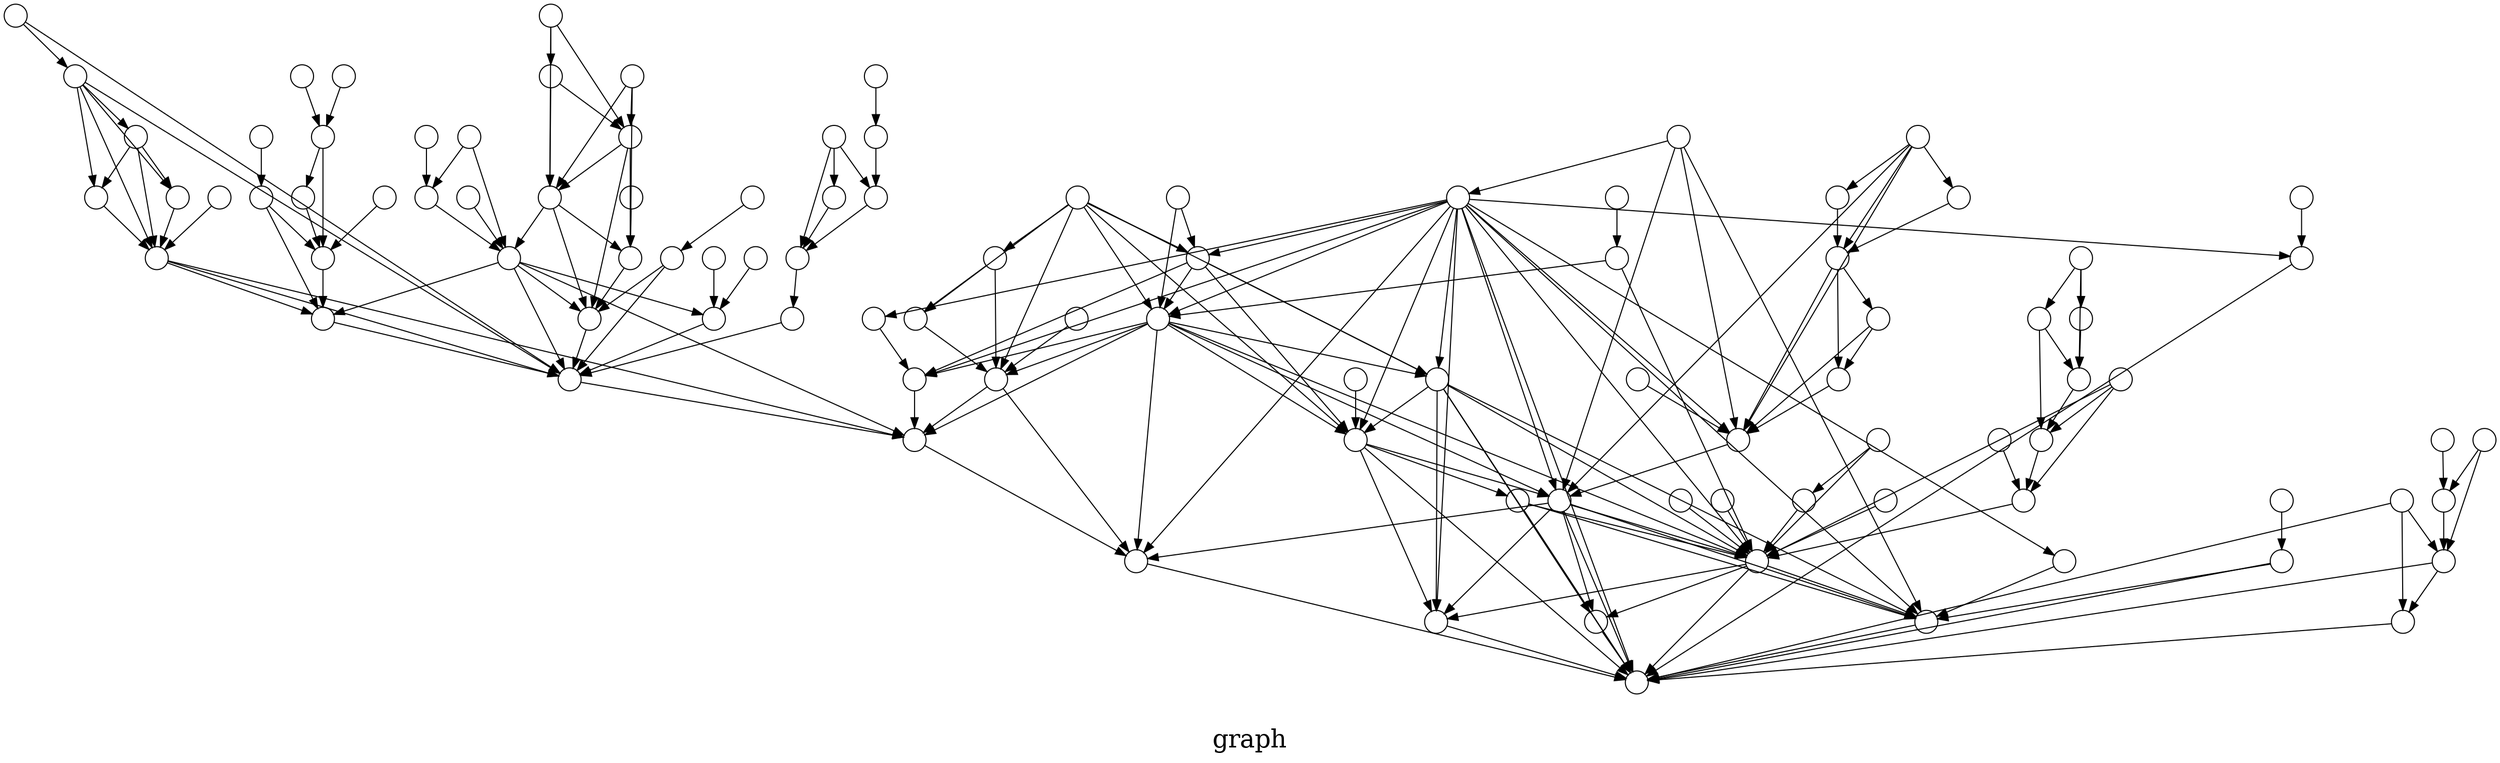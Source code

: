 /*****
graph
*****/

digraph G {
  graph [splines=false overlap=false]
  node  [shape=ellipse, width=0.3, height=0.3, label=""]
  0 ;
  1 ;
  2 ;
  3 ;
  4 ;
  5 ;
  6 ;
  7 ;
  8 ;
  9 ;
  10 ;
  11 ;
  12 ;
  13 ;
  14 ;
  15 ;
  16 ;
  17 ;
  18 ;
  19 ;
  20 ;
  21 ;
  22 ;
  23 ;
  24 ;
  25 ;
  26 ;
  27 ;
  28 ;
  29 ;
  30 ;
  31 ;
  32 ;
  33 ;
  34 ;
  35 ;
  36 ;
  37 ;
  38 ;
  39 ;
  40 ;
  41 ;
  42 ;
  43 ;
  44 ;
  45 ;
  46 ;
  47 ;
  48 ;
  49 ;
  50 ;
  51 ;
  52 ;
  53 ;
  54 ;
  55 ;
  56 ;
  57 ;
  58 ;
  59 ;
  60 ;
  61 ;
  62 ;
  63 ;
  64 ;
  65 ;
  66 ;
  67 ;
  68 ;
  69 ;
  70 ;
  71 ;
  72 ;
  73 ;
  74 ;
  75 ;
  76 ;
  77 ;
  78 ;
  79 ;
  80 ;
  81 ;
  82 ;
  83 ;
  84 ;
  85 ;
  86 ;
  87 ;
  88 ;
  89 ;
  90 ;
  91 ;
  92 ;
  93 ;
  94 ;
  95 ;
  96 ;
  97 ;
  98 ;
  99 ;
  1 -> 0;
  2 -> 1;
  3 -> 2;
  4 -> 0;
  5 -> 0;
  6 -> 3;
  7 -> 0;
  8 -> 0;
  8 -> 4;
  8 -> 5;
  8 -> 7;
  9 -> 2;
  9 -> 3;
  9 -> 6;
  10 -> 8;
  11 -> 3;
  12 -> 0;
  12 -> 1;
  12 -> 4;
  12 -> 5;
  12 -> 7;
  12 -> 8;
  13 -> 8;
  14 -> 6;
  15 -> 3;
  16 -> 0;
  16 -> 4;
  16 -> 8;
  17 -> 10;
  18 -> 15;
  19 -> 2;
  19 -> 3;
  19 -> 6;
  19 -> 11;
  19 -> 15;
  20 -> 0;
  21 -> 12;
  22 -> 10;
  23 -> 14;
  24 -> 11;
  25 -> 3;
  26 -> 25;
  27 -> 9;
  28 -> 2;
  29 -> 8;
  29 -> 13;
  30 -> 1;
  30 -> 2;
  31 -> 19;
  32 -> 0;
  32 -> 7;
  32 -> 12;
  32 -> 16;
  33 -> 19;
  33 -> 31;
  34 -> 0;
  34 -> 20;
  35 -> 30;
  36 -> 9;
  37 -> 21;
  38 -> 0;
  38 -> 4;
  38 -> 5;
  38 -> 7;
  38 -> 8;
  38 -> 32;
  39 -> 30;
  40 -> 0;
  40 -> 4;
  41 -> 21;
  41 -> 37;
  42 -> 0;
  43 -> 34;
  44 -> 15;
  44 -> 18;
  44 -> 19;
  45 -> 15;
  45 -> 18;
  45 -> 44;
  46 -> 3;
  46 -> 15;
  47 -> 14;
  47 -> 23;
  48 -> 14;
  49 -> 21;
  49 -> 37;
  49 -> 41;
  50 -> 26;
  51 -> 49;
  52 -> 1;
  52 -> 2;
  52 -> 8;
  52 -> 12;
  52 -> 28;
  52 -> 30;
  52 -> 32;
  52 -> 38;
  53 -> 11;
  54 -> 49;
  55 -> 40;
  56 -> 6;
  56 -> 14;
  57 -> 46;
  58 -> 26;
  59 -> 28;
  59 -> 32;
  59 -> 38;
  59 -> 52;
  60 -> 4;
  61 -> 9;
  61 -> 27;
  61 -> 36;
  62 -> 3;
  62 -> 9;
  62 -> 27;
  62 -> 36;
  62 -> 61;
  63 -> 42;
  64 -> 8;
  64 -> 52;
  65 -> 8;
  66 -> 17;
  67 -> 9;
  68 -> 19;
  69 -> 0;
  69 -> 20;
  69 -> 34;
  70 -> 8;
  71 -> 66;
  72 -> 30;
  72 -> 35;
  73 -> 31;
  74 -> 30;
  74 -> 32;
  74 -> 35;
  74 -> 38;
  74 -> 52;
  74 -> 59;
  74 -> 72;
  75 -> 44;
  75 -> 45;
  76 -> 44;
  76 -> 45;
  76 -> 75;
  77 -> 21;
  78 -> 43;
  79 -> 47;
  80 -> 58;
  81 -> 32;
  82 -> 26;
  82 -> 50;
  82 -> 58;
  83 -> 28;
  84 -> 34;
  84 -> 43;
  85 -> 18;
  85 -> 44;
  85 -> 45;
  86 -> 3;
  86 -> 62;
  87 -> 80;
  88 -> 0;
  88 -> 1;
  88 -> 4;
  88 -> 7;
  88 -> 8;
  88 -> 12;
  88 -> 21;
  88 -> 28;
  88 -> 32;
  88 -> 38;
  88 -> 42;
  88 -> 52;
  88 -> 59;
  88 -> 60;
  88 -> 83;
  89 -> 4;
  89 -> 12;
  89 -> 21;
  89 -> 88;
  90 -> 17;
  90 -> 66;
  91 -> 18;
  92 -> 64;
  93 -> 12;
  93 -> 21;
  93 -> 49;
  93 -> 51;
  93 -> 54;
  94 -> 47;
  95 -> 8;
  95 -> 10;
  95 -> 17;
  96 -> 8;
  97 -> 52;
  97 -> 59;
  98 -> 66;
  98 -> 71;
  98 -> 90;
  99 -> 56;
  label = "\ngraph\n";  fontsize=24;
}
